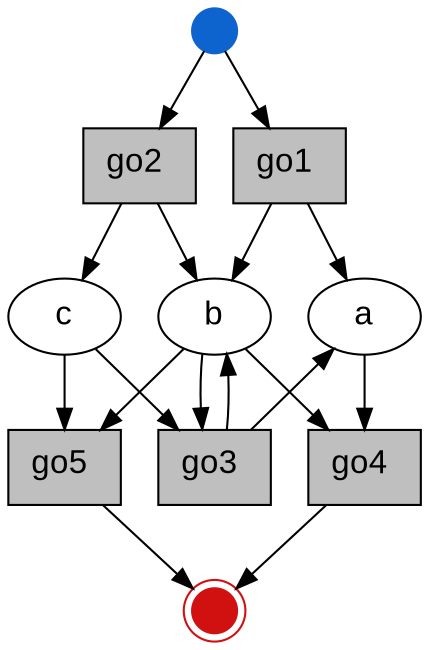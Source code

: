 digraph workflow {
edge [color="#000000"]
graph [bgcolor=transparent]


initial [shape=point; width=0.3; style=filled; color="#0e64ce"; label=""]
a [shape=ellipse; fontname="Arial"; fontsize=16; style=filled; color=black; fillcolor=white;]
b [shape=ellipse; fontname="Arial"; fontsize=16; style=filled; color=black; fillcolor=white;]
c [shape=ellipse; fontname="Arial"; fontsize=16; style=filled; color=black; fillcolor=white;]
terminal [shape=point; width=0.3; peripheries=2; style=filled; color="#d11010"; label=""]

1[label=<<FONT POINT-SIZE="16">go1</FONT><FONT POINT-SIZE="10" COLOR="blue"> </FONT>>shape=box; fontname="Arial"; style=filled; color=black; fillcolor=gray75;]
2[label=<<FONT POINT-SIZE="16">go2</FONT><FONT POINT-SIZE="10" COLOR="blue"> </FONT>>shape=box; fontname="Arial"; style=filled; color=black; fillcolor=gray75;]
3[label=<<FONT POINT-SIZE="16">go3</FONT><FONT POINT-SIZE="10" COLOR="blue"> </FONT>>shape=box; fontname="Arial"; style=filled; color=black; fillcolor=gray75;]
4[label=<<FONT POINT-SIZE="16">go4</FONT><FONT POINT-SIZE="10" COLOR="blue"> </FONT>>shape=box; fontname="Arial"; style=filled; color=black; fillcolor=gray75;]
5[label=<<FONT POINT-SIZE="16">go5</FONT><FONT POINT-SIZE="10" COLOR="blue"> </FONT>>shape=box; fontname="Arial"; style=filled; color=black; fillcolor=gray75;]

initial -> 1 ; 1 -> {a, b}
initial -> 2 ; 2 -> {b, c}
{b, c} -> 3 ; 3 -> {a, b}
{a, b} -> 4 ; 4 -> terminal
{b, c} -> 5 ; 5 -> terminal

{rank=same a b}
{rank=same b c}


}
